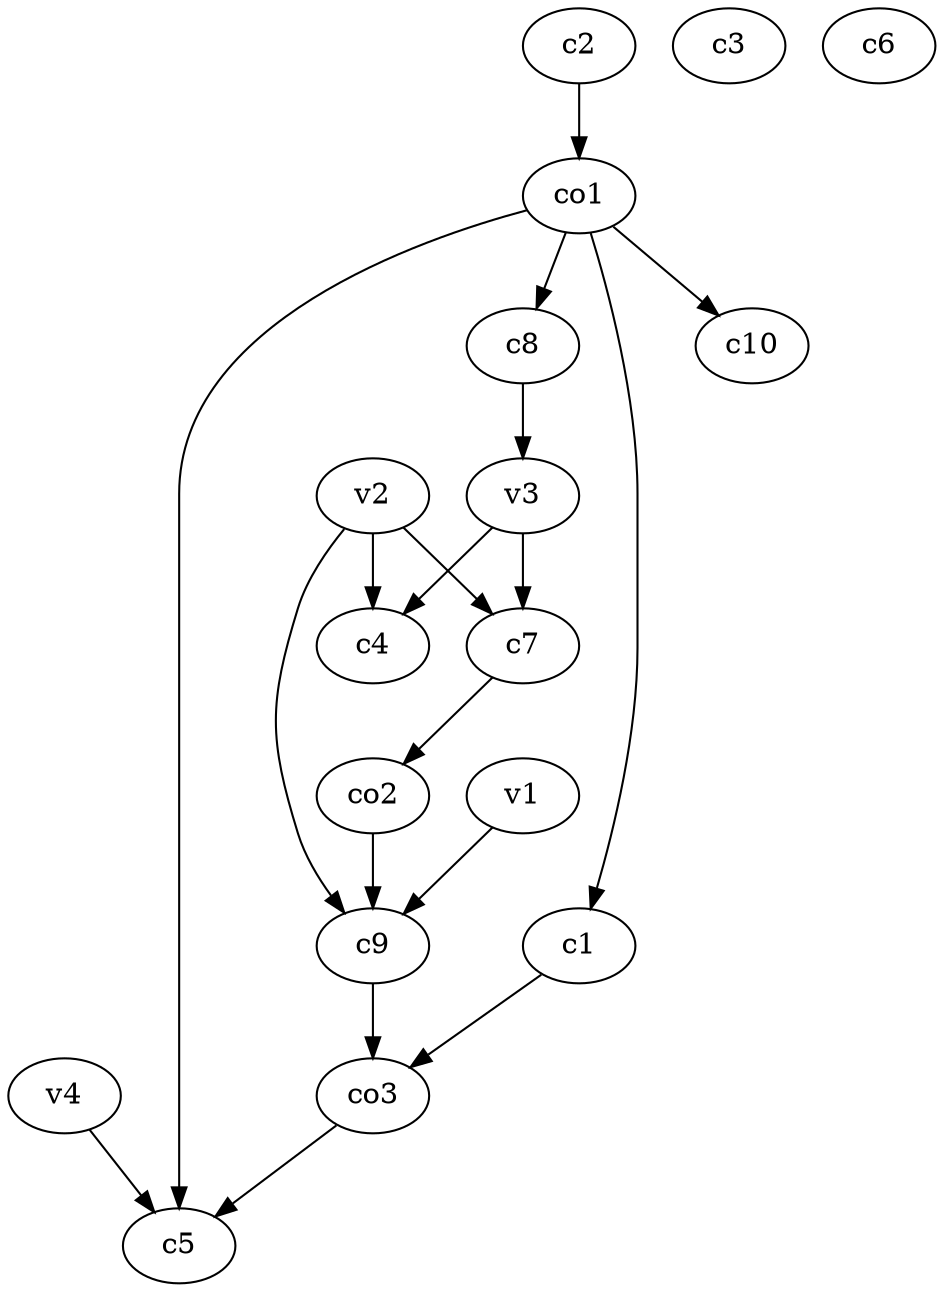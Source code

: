 strict digraph  {
c1;
c2;
c3;
c4;
c5;
c6;
c7;
c8;
c9;
c10;
v1;
v2;
v3;
v4;
co1;
co2;
co3;
c1 -> co3  [weight=1];
c2 -> co1  [weight=1];
c7 -> co2  [weight=1];
c8 -> v3  [weight=1];
c9 -> co3  [weight=1];
v1 -> c9  [weight=1];
v2 -> c7  [weight=1];
v2 -> c9  [weight=1];
v2 -> c4  [weight=1];
v3 -> c4  [weight=1];
v3 -> c7  [weight=1];
v4 -> c5  [weight=1];
co1 -> c8  [weight=1];
co1 -> c5  [weight=1];
co1 -> c10  [weight=1];
co1 -> c1  [weight=1];
co2 -> c9  [weight=1];
co3 -> c5  [weight=1];
}
